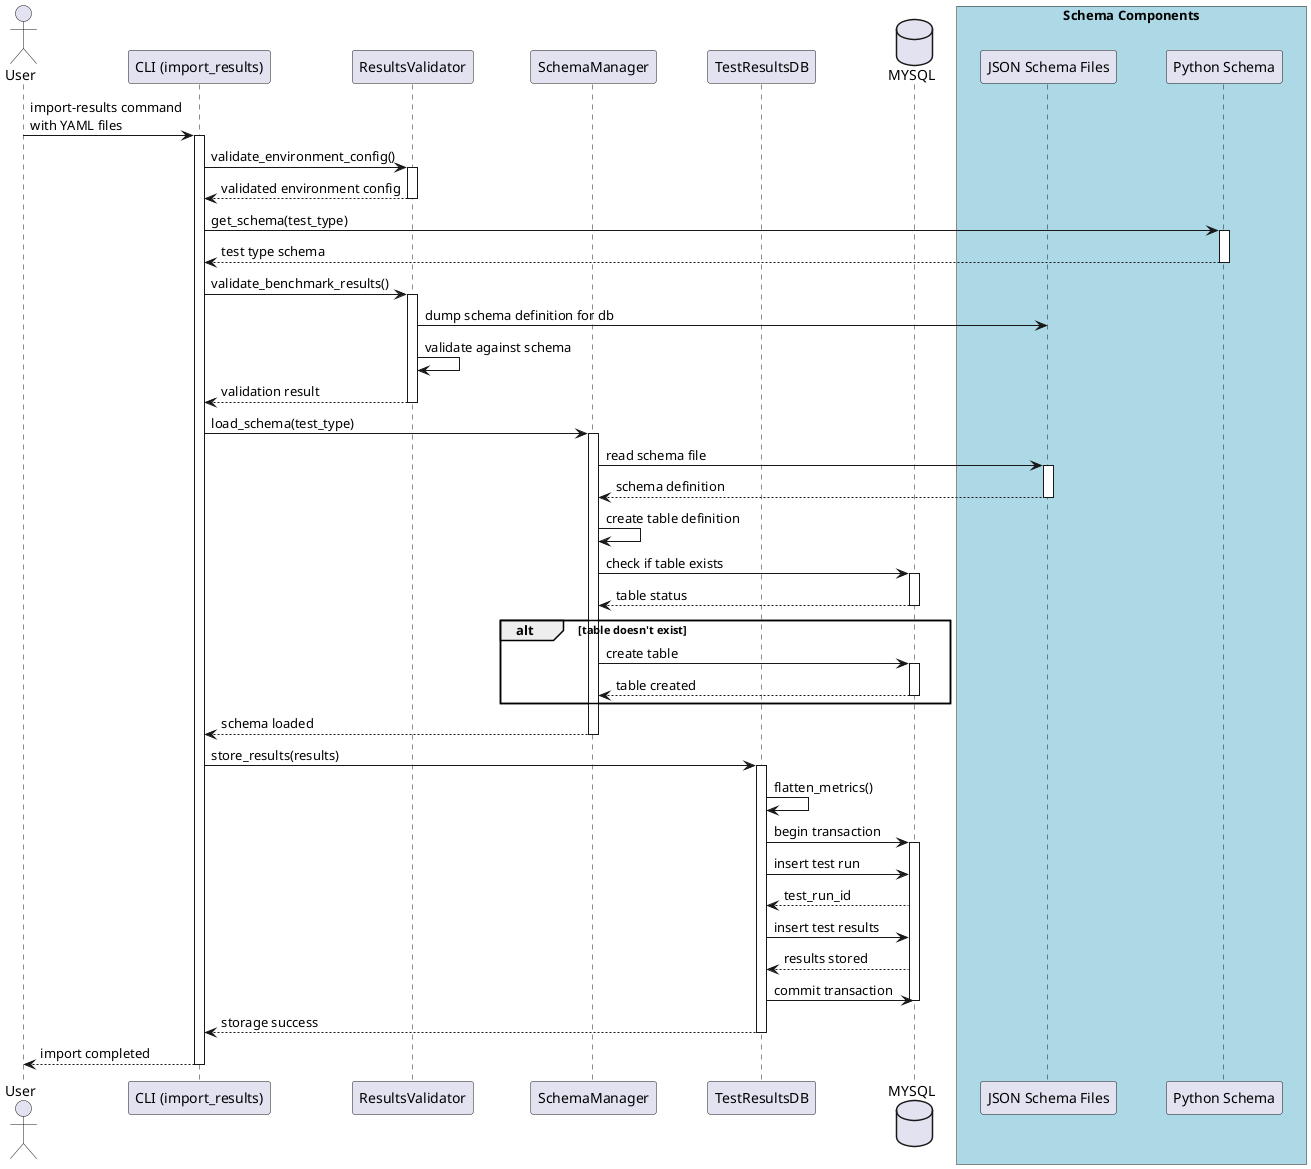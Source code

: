 @startuml Import Test Results Flow

skinparam ParticipantPadding 20
skinparam BoxPadding 10

actor User
participant "CLI (import_results)" as CLI
participant "ResultsValidator" as Validator
participant "SchemaManager" as SchemaManager
participant "TestResultsDB" as DB
database "MYSQL" as MYSQL

box "Schema Components" #LightBlue
    participant "JSON Schema Files" as JSONSchema
    participant "Python Schema" as PySchema
end box

User -> CLI: import-results command\nwith YAML files
activate CLI

CLI -> Validator: validate_environment_config()
activate Validator
Validator --> CLI: validated environment config
deactivate Validator

CLI -> PySchema: get_schema(test_type)
activate PySchema
PySchema --> CLI: test type schema
deactivate PySchema

CLI -> Validator: validate_benchmark_results()
activate Validator
Validator -> JSONSchema: dump schema definition for db

Validator -> Validator: validate against schema
Validator --> CLI: validation result
deactivate Validator

CLI -> SchemaManager: load_schema(test_type)
activate SchemaManager
SchemaManager -> JSONSchema: read schema file
activate JSONSchema
JSONSchema --> SchemaManager: schema definition
deactivate JSONSchema
SchemaManager -> SchemaManager: create table definition
SchemaManager -> MYSQL: check if table exists
activate MYSQL
MYSQL --> SchemaManager: table status
deactivate MYSQL
alt table doesn't exist
    SchemaManager -> MYSQL: create table
    activate MYSQL
    MYSQL --> SchemaManager: table created
    deactivate MYSQL
end
SchemaManager --> CLI: schema loaded
deactivate SchemaManager

CLI -> DB: store_results(results)
activate DB
DB -> DB: flatten_metrics()
DB -> MYSQL: begin transaction
activate MYSQL
DB -> MYSQL: insert test run
MYSQL --> DB: test_run_id
DB -> MYSQL: insert test results
MYSQL --> DB: results stored
DB -> MYSQL: commit transaction
deactivate MYSQL
DB --> CLI: storage success
deactivate DB

CLI --> User: import completed
deactivate CLI

@enduml
